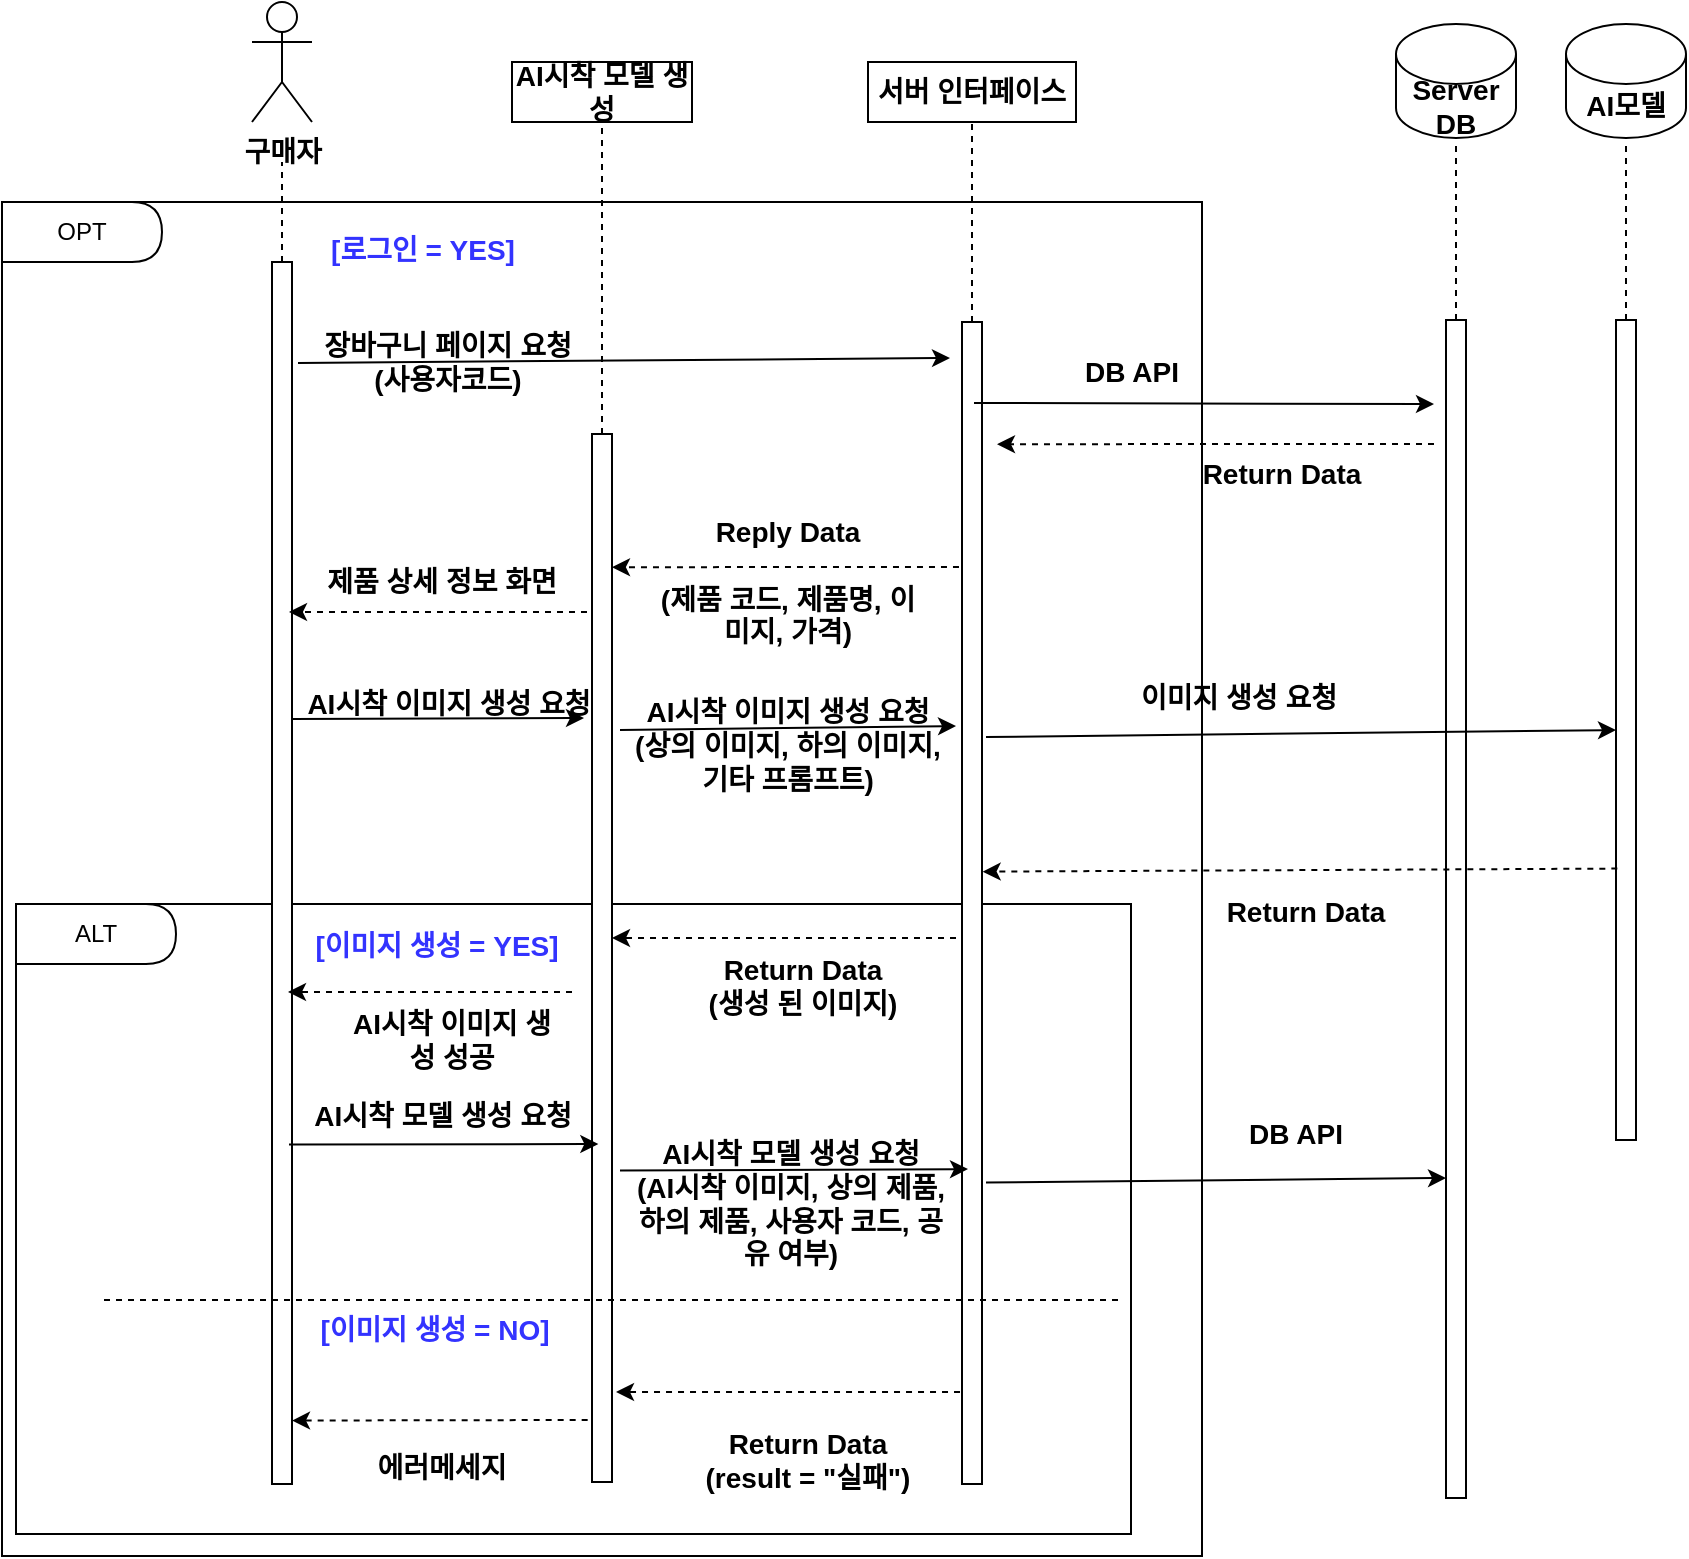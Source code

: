 <mxfile version="24.9.2">
  <diagram name="페이지-1" id="x3CDRDTqpfboEJPPk2nD">
    <mxGraphModel dx="1221" dy="2017" grid="0" gridSize="10" guides="1" tooltips="1" connect="1" arrows="1" fold="1" page="0" pageScale="1" pageWidth="827" pageHeight="1169" background="#ffffff" math="0" shadow="0">
      <root>
        <mxCell id="0" />
        <mxCell id="1" parent="0" />
        <mxCell id="7Y47-iIJUgCRWdnua4mY-2" value="&lt;b&gt;&lt;font style=&quot;font-size: 14px;&quot;&gt;구매자&lt;/font&gt;&lt;/b&gt;" style="shape=umlActor;verticalLabelPosition=bottom;verticalAlign=top;html=1;outlineConnect=0;" parent="1" vertex="1">
          <mxGeometry x="205" y="-1100" width="30" height="60" as="geometry" />
        </mxCell>
        <mxCell id="7Y47-iIJUgCRWdnua4mY-3" value="" style="rounded=0;whiteSpace=wrap;html=1;" parent="1" vertex="1">
          <mxGeometry x="80" y="-1000" width="600" height="677" as="geometry" />
        </mxCell>
        <mxCell id="7Y47-iIJUgCRWdnua4mY-4" value="" style="rounded=0;whiteSpace=wrap;html=1;" parent="1" vertex="1">
          <mxGeometry x="87" y="-649" width="557.5" height="315" as="geometry" />
        </mxCell>
        <mxCell id="7Y47-iIJUgCRWdnua4mY-5" value="" style="rounded=0;whiteSpace=wrap;html=1;" parent="1" vertex="1">
          <mxGeometry x="215" y="-970" width="10" height="611" as="geometry" />
        </mxCell>
        <mxCell id="7Y47-iIJUgCRWdnua4mY-6" value="" style="rounded=0;whiteSpace=wrap;html=1;" parent="1" vertex="1">
          <mxGeometry x="375" y="-884" width="10" height="524" as="geometry" />
        </mxCell>
        <mxCell id="7Y47-iIJUgCRWdnua4mY-7" value="" style="rounded=0;whiteSpace=wrap;html=1;" parent="1" vertex="1">
          <mxGeometry x="560" y="-940" width="10" height="581" as="geometry" />
        </mxCell>
        <mxCell id="7Y47-iIJUgCRWdnua4mY-8" value="&lt;b&gt;&lt;font style=&quot;font-size: 14px;&quot;&gt;AI시착 모델 생성&lt;/font&gt;&lt;/b&gt;" style="rounded=0;whiteSpace=wrap;html=1;" parent="1" vertex="1">
          <mxGeometry x="335" y="-1070" width="90" height="30" as="geometry" />
        </mxCell>
        <mxCell id="7Y47-iIJUgCRWdnua4mY-9" value="" style="endArrow=none;dashed=1;html=1;rounded=0;entryX=0.5;entryY=1;entryDx=0;entryDy=0;exitX=0.5;exitY=0;exitDx=0;exitDy=0;" parent="1" source="7Y47-iIJUgCRWdnua4mY-6" target="7Y47-iIJUgCRWdnua4mY-8" edge="1">
          <mxGeometry width="50" height="50" relative="1" as="geometry">
            <mxPoint x="550" y="-800" as="sourcePoint" />
            <mxPoint x="600" y="-850" as="targetPoint" />
          </mxGeometry>
        </mxCell>
        <mxCell id="7Y47-iIJUgCRWdnua4mY-10" value="" style="endArrow=none;dashed=1;html=1;rounded=0;" parent="1" source="7Y47-iIJUgCRWdnua4mY-5" edge="1">
          <mxGeometry width="50" height="50" relative="1" as="geometry">
            <mxPoint x="550" y="-800" as="sourcePoint" />
            <mxPoint x="220" y="-1020" as="targetPoint" />
          </mxGeometry>
        </mxCell>
        <mxCell id="7Y47-iIJUgCRWdnua4mY-11" value="&lt;b&gt;&lt;font style=&quot;font-size: 14px;&quot;&gt;서버 인터페이스&lt;/font&gt;&lt;/b&gt;" style="rounded=0;whiteSpace=wrap;html=1;" parent="1" vertex="1">
          <mxGeometry x="513" y="-1070" width="104" height="30" as="geometry" />
        </mxCell>
        <mxCell id="7Y47-iIJUgCRWdnua4mY-12" value="" style="endArrow=none;dashed=1;html=1;rounded=0;entryX=0.5;entryY=1;entryDx=0;entryDy=0;exitX=0.5;exitY=0;exitDx=0;exitDy=0;" parent="1" source="7Y47-iIJUgCRWdnua4mY-7" target="7Y47-iIJUgCRWdnua4mY-11" edge="1">
          <mxGeometry width="50" height="50" relative="1" as="geometry">
            <mxPoint x="550" y="-800" as="sourcePoint" />
            <mxPoint x="600" y="-850" as="targetPoint" />
          </mxGeometry>
        </mxCell>
        <mxCell id="7Y47-iIJUgCRWdnua4mY-13" value="" style="endArrow=classic;html=1;rounded=0;exitX=1.2;exitY=0.152;exitDx=0;exitDy=0;exitPerimeter=0;" parent="1" edge="1">
          <mxGeometry width="50" height="50" relative="1" as="geometry">
            <mxPoint x="228" y="-919.52" as="sourcePoint" />
            <mxPoint x="554" y="-922" as="targetPoint" />
          </mxGeometry>
        </mxCell>
        <mxCell id="7Y47-iIJUgCRWdnua4mY-14" value="&lt;b&gt;&lt;font style=&quot;font-size: 14px;&quot;&gt;장바구니 페이지 요청&lt;/font&gt;&lt;/b&gt;&lt;div&gt;&lt;b&gt;&lt;font style=&quot;font-size: 14px;&quot;&gt;(사용자코드)&lt;/font&gt;&lt;/b&gt;&lt;/div&gt;" style="text;html=1;align=center;verticalAlign=middle;whiteSpace=wrap;rounded=0;" parent="1" vertex="1">
          <mxGeometry x="231" y="-935" width="144" height="30" as="geometry" />
        </mxCell>
        <mxCell id="7Y47-iIJUgCRWdnua4mY-27" value="" style="endArrow=classic;html=1;rounded=0;exitX=-0.112;exitY=0.667;exitDx=0;exitDy=0;exitPerimeter=0;entryX=1.039;entryY=0.618;entryDx=0;entryDy=0;entryPerimeter=0;dashed=1;" parent="1" edge="1">
          <mxGeometry width="50" height="50" relative="1" as="geometry">
            <mxPoint x="558.49" y="-817.5" as="sourcePoint" />
            <mxPoint x="385.0" y="-817.41" as="targetPoint" />
          </mxGeometry>
        </mxCell>
        <mxCell id="7Y47-iIJUgCRWdnua4mY-28" value="&lt;b&gt;&lt;font style=&quot;font-size: 14px;&quot;&gt;Reply Data&lt;/font&gt;&lt;/b&gt;&lt;div&gt;&lt;b&gt;&lt;font style=&quot;font-size: 14px;&quot;&gt;&lt;br&gt;&lt;/font&gt;&lt;/b&gt;&lt;/div&gt;&lt;div&gt;&lt;font style=&quot;font-size: 14px;&quot;&gt;&lt;b&gt;(제품 코드, 제품명, 이미지, 가격&lt;/b&gt;&lt;b style=&quot;background-color: initial;&quot;&gt;)&lt;/b&gt;&lt;/font&gt;&lt;/div&gt;" style="text;html=1;align=center;verticalAlign=middle;whiteSpace=wrap;rounded=0;" parent="1" vertex="1">
          <mxGeometry x="408.01" y="-825" width="130" height="30" as="geometry" />
        </mxCell>
        <mxCell id="7Y47-iIJUgCRWdnua4mY-29" value="" style="endArrow=classic;html=1;rounded=0;exitX=-0.112;exitY=0.667;exitDx=0;exitDy=0;exitPerimeter=0;entryX=1.054;entryY=0.966;entryDx=0;entryDy=0;entryPerimeter=0;dashed=1;" parent="1" edge="1">
          <mxGeometry width="50" height="50" relative="1" as="geometry">
            <mxPoint x="372.5" y="-795" as="sourcePoint" />
            <mxPoint x="223.5" y="-795" as="targetPoint" />
          </mxGeometry>
        </mxCell>
        <mxCell id="7Y47-iIJUgCRWdnua4mY-30" value="&lt;b&gt;&lt;font style=&quot;font-size: 14px;&quot;&gt;제품 상세 정보 화면&lt;/font&gt;&lt;/b&gt;" style="text;html=1;align=center;verticalAlign=middle;whiteSpace=wrap;rounded=0;" parent="1" vertex="1">
          <mxGeometry x="235" y="-825" width="130" height="30" as="geometry" />
        </mxCell>
        <mxCell id="7Y47-iIJUgCRWdnua4mY-32" value="OPT&lt;span style=&quot;color: rgba(0, 0, 0, 0); font-family: monospace; font-size: 0px; text-align: start; text-wrap: nowrap;&quot;&gt;%3CmxGraphModel%3E%3Croot%3E%3CmxCell%20id%3D%220%22%2F%3E%3CmxCell%20id%3D%221%22%20parent%3D%220%22%2F%3E%3CmxCell%20id%3D%222%22%20value%3D%22%ED%9A%8C%EC%9B%90%EA%B0%80%EC%9E%85%20%EC%9A%94%EC%B2%AD%26lt%3Bdiv%26gt%3B(ID%2C%20%EB%B9%84%EB%B0%80%EB%B2%88%ED%98%B8%2C%20%EB%8B%89%EB%84%A4%EC%9E%84%2C%20%EC%9D%B4%EB%A6%84%2C%20%EC%84%B1%EB%B3%84%2C%20%EC%9D%B4%EB%A9%94%EC%9D%BC)%26lt%3B%2Fdiv%26gt%3B%22%20style%3D%22text%3Bhtml%3D1%3Balign%3Dcenter%3BverticalAlign%3Dmiddle%3BwhiteSpace%3Dwrap%3Brounded%3D0%3B%22%20vertex%3D%221%22%20parent%3D%221%22%3E%3CmxGeometry%20x%3D%22235%22%20y%3D%22-820%22%20width%3D%22125%22%20height%3D%2230%22%20as%3D%22geometry%22%2F%3E%3C%2FmxCell%3E%3C%2Froot%3E%3C%2FmxGraphModel%3E&lt;/span&gt;" style="shape=delay;whiteSpace=wrap;html=1;" parent="1" vertex="1">
          <mxGeometry x="80" y="-1000" width="80" height="30" as="geometry" />
        </mxCell>
        <mxCell id="7Y47-iIJUgCRWdnua4mY-33" value="ALT" style="shape=delay;whiteSpace=wrap;html=1;" parent="1" vertex="1">
          <mxGeometry x="87" y="-649" width="80" height="30" as="geometry" />
        </mxCell>
        <mxCell id="aqkRpfTvIbTsVpuNfiw0-12" value="&lt;b style=&quot;&quot;&gt;&lt;font style=&quot;font-size: 14px;&quot;&gt;[이미지 생성 = YES]&lt;/font&gt;&lt;/b&gt;" style="text;html=1;align=center;verticalAlign=middle;whiteSpace=wrap;rounded=0;fontColor=#3333FF;" parent="1" vertex="1">
          <mxGeometry x="225" y="-643" width="145" height="30" as="geometry" />
        </mxCell>
        <mxCell id="aqkRpfTvIbTsVpuNfiw0-24" value="" style="endArrow=none;dashed=1;html=1;rounded=0;" parent="1" edge="1">
          <mxGeometry width="50" height="50" relative="1" as="geometry">
            <mxPoint x="638" y="-451" as="sourcePoint" />
            <mxPoint x="128" y="-451" as="targetPoint" />
          </mxGeometry>
        </mxCell>
        <mxCell id="aqkRpfTvIbTsVpuNfiw0-33" value="" style="rounded=0;whiteSpace=wrap;html=1;" parent="1" vertex="1">
          <mxGeometry x="802" y="-941" width="10" height="589" as="geometry" />
        </mxCell>
        <mxCell id="aqkRpfTvIbTsVpuNfiw0-35" value="" style="endArrow=none;dashed=1;html=1;rounded=0;entryX=0.5;entryY=1;entryDx=0;entryDy=0;exitX=0.5;exitY=0;exitDx=0;exitDy=0;" parent="1" source="aqkRpfTvIbTsVpuNfiw0-33" edge="1">
          <mxGeometry width="50" height="50" relative="1" as="geometry">
            <mxPoint x="792" y="-791" as="sourcePoint" />
            <mxPoint x="807" y="-1031" as="targetPoint" />
          </mxGeometry>
        </mxCell>
        <mxCell id="aqkRpfTvIbTsVpuNfiw0-36" value="&lt;b&gt;&lt;font style=&quot;font-size: 14px;&quot;&gt;Server DB&lt;/font&gt;&lt;/b&gt;" style="shape=cylinder3;whiteSpace=wrap;html=1;boundedLbl=1;backgroundOutline=1;size=15;" parent="1" vertex="1">
          <mxGeometry x="777" y="-1089" width="60" height="57" as="geometry" />
        </mxCell>
        <mxCell id="aqkRpfTvIbTsVpuNfiw0-40" value="" style="endArrow=classic;html=1;rounded=0;" parent="1" edge="1">
          <mxGeometry width="50" height="50" relative="1" as="geometry">
            <mxPoint x="566" y="-899.5" as="sourcePoint" />
            <mxPoint x="796" y="-899" as="targetPoint" />
          </mxGeometry>
        </mxCell>
        <mxCell id="aqkRpfTvIbTsVpuNfiw0-41" value="&lt;b&gt;&lt;font style=&quot;font-size: 14px;&quot;&gt;DB API&lt;/font&gt;&lt;/b&gt;" style="text;html=1;align=center;verticalAlign=middle;whiteSpace=wrap;rounded=0;" parent="1" vertex="1">
          <mxGeometry x="570" y="-930" width="150" height="30" as="geometry" />
        </mxCell>
        <mxCell id="aqkRpfTvIbTsVpuNfiw0-42" value="&lt;b&gt;&lt;font style=&quot;font-size: 14px;&quot;&gt;Return Data&lt;/font&gt;&lt;/b&gt;" style="text;html=1;align=center;verticalAlign=middle;whiteSpace=wrap;rounded=0;" parent="1" vertex="1">
          <mxGeometry x="675" y="-879" width="90" height="30" as="geometry" />
        </mxCell>
        <mxCell id="aqkRpfTvIbTsVpuNfiw0-43" value="" style="endArrow=classic;html=1;rounded=0;entryX=1.039;entryY=0.618;entryDx=0;entryDy=0;entryPerimeter=0;dashed=1;" parent="1" edge="1">
          <mxGeometry width="50" height="50" relative="1" as="geometry">
            <mxPoint x="796" y="-879" as="sourcePoint" />
            <mxPoint x="577.51" y="-878.91" as="targetPoint" />
          </mxGeometry>
        </mxCell>
        <mxCell id="aqkRpfTvIbTsVpuNfiw0-48" value="&lt;b style=&quot;&quot;&gt;&lt;font style=&quot;font-size: 14px;&quot;&gt;[로그인 = YES]&lt;/font&gt;&lt;/b&gt;" style="text;html=1;align=center;verticalAlign=middle;whiteSpace=wrap;rounded=0;fontColor=#3333FF;" parent="1" vertex="1">
          <mxGeometry x="218" y="-991" width="145" height="30" as="geometry" />
        </mxCell>
        <mxCell id="aqkRpfTvIbTsVpuNfiw0-50" value="" style="endArrow=classic;html=1;rounded=0;exitX=1.2;exitY=0.152;exitDx=0;exitDy=0;exitPerimeter=0;" parent="1" edge="1">
          <mxGeometry width="50" height="50" relative="1" as="geometry">
            <mxPoint x="225" y="-741.52" as="sourcePoint" />
            <mxPoint x="371" y="-742" as="targetPoint" />
          </mxGeometry>
        </mxCell>
        <mxCell id="aqkRpfTvIbTsVpuNfiw0-51" value="&lt;b&gt;&lt;font style=&quot;font-size: 14px;&quot;&gt;AI시착 이미지 &lt;/font&gt;&lt;font style=&quot;font-size: 14px;&quot;&gt;생성 요청&lt;/font&gt;&lt;/b&gt;" style="text;html=1;align=center;verticalAlign=middle;whiteSpace=wrap;rounded=0;" parent="1" vertex="1">
          <mxGeometry x="223.5" y="-764" width="159" height="30" as="geometry" />
        </mxCell>
        <mxCell id="aqkRpfTvIbTsVpuNfiw0-54" value="&lt;b&gt;&lt;font style=&quot;font-size: 14px;&quot;&gt;AI시착 이미지 생성 요청&lt;/font&gt;&lt;/b&gt;&lt;div&gt;&lt;div&gt;&lt;b&gt;&lt;font style=&quot;font-size: 14px;&quot;&gt;(상의 이미지, 하의 이미지,&lt;/font&gt;&lt;/b&gt;&lt;b style=&quot;background-color: initial;&quot;&gt;&lt;font style=&quot;font-size: 14px;&quot;&gt;기타 프롬프트)&lt;/font&gt;&lt;/b&gt;&lt;/div&gt;&lt;/div&gt;" style="text;html=1;align=center;verticalAlign=middle;whiteSpace=wrap;rounded=0;" parent="1" vertex="1">
          <mxGeometry x="395.01" y="-743" width="155.99" height="30" as="geometry" />
        </mxCell>
        <mxCell id="aqkRpfTvIbTsVpuNfiw0-55" value="" style="endArrow=classic;html=1;rounded=0;" parent="1" edge="1">
          <mxGeometry width="50" height="50" relative="1" as="geometry">
            <mxPoint x="389" y="-736" as="sourcePoint" />
            <mxPoint x="557.01" y="-738" as="targetPoint" />
          </mxGeometry>
        </mxCell>
        <mxCell id="aqkRpfTvIbTsVpuNfiw0-56" value="" style="rounded=0;whiteSpace=wrap;html=1;" parent="1" vertex="1">
          <mxGeometry x="887" y="-941" width="10" height="410" as="geometry" />
        </mxCell>
        <mxCell id="aqkRpfTvIbTsVpuNfiw0-57" value="" style="endArrow=none;dashed=1;html=1;rounded=0;entryX=0.5;entryY=1;entryDx=0;entryDy=0;exitX=0.5;exitY=0;exitDx=0;exitDy=0;" parent="1" source="aqkRpfTvIbTsVpuNfiw0-56" edge="1">
          <mxGeometry width="50" height="50" relative="1" as="geometry">
            <mxPoint x="877" y="-791" as="sourcePoint" />
            <mxPoint x="892" y="-1031" as="targetPoint" />
          </mxGeometry>
        </mxCell>
        <mxCell id="aqkRpfTvIbTsVpuNfiw0-58" value="&lt;b&gt;&lt;font style=&quot;font-size: 14px;&quot;&gt;AI모델&lt;/font&gt;&lt;/b&gt;" style="shape=cylinder3;whiteSpace=wrap;html=1;boundedLbl=1;backgroundOutline=1;size=15;" parent="1" vertex="1">
          <mxGeometry x="862" y="-1089" width="60" height="57" as="geometry" />
        </mxCell>
        <mxCell id="aqkRpfTvIbTsVpuNfiw0-59" value="&lt;span style=&quot;font-size: 14px;&quot;&gt;&lt;b&gt;이미지 생성 요청&lt;/b&gt;&lt;/span&gt;" style="text;html=1;align=center;verticalAlign=middle;whiteSpace=wrap;rounded=0;" parent="1" vertex="1">
          <mxGeometry x="617" y="-767" width="163" height="30" as="geometry" />
        </mxCell>
        <mxCell id="aqkRpfTvIbTsVpuNfiw0-60" value="" style="endArrow=classic;html=1;rounded=0;exitX=1.2;exitY=0.152;exitDx=0;exitDy=0;exitPerimeter=0;entryX=0;entryY=0.5;entryDx=0;entryDy=0;" parent="1" target="aqkRpfTvIbTsVpuNfiw0-56" edge="1">
          <mxGeometry width="50" height="50" relative="1" as="geometry">
            <mxPoint x="572" y="-732.5" as="sourcePoint" />
            <mxPoint x="739" y="-732.48" as="targetPoint" />
          </mxGeometry>
        </mxCell>
        <mxCell id="aqkRpfTvIbTsVpuNfiw0-63" value="" style="endArrow=classic;html=1;rounded=0;dashed=1;entryX=1.033;entryY=0.473;entryDx=0;entryDy=0;entryPerimeter=0;exitX=0.067;exitY=0.669;exitDx=0;exitDy=0;exitPerimeter=0;" parent="1" target="7Y47-iIJUgCRWdnua4mY-7" edge="1" source="aqkRpfTvIbTsVpuNfiw0-56">
          <mxGeometry width="50" height="50" relative="1" as="geometry">
            <mxPoint x="877" y="-664" as="sourcePoint" />
            <mxPoint x="708" y="-666" as="targetPoint" />
          </mxGeometry>
        </mxCell>
        <mxCell id="aqkRpfTvIbTsVpuNfiw0-64" value="&lt;b&gt;&lt;font style=&quot;font-size: 14px;&quot;&gt;Return Data&lt;/font&gt;&lt;/b&gt;&lt;div&gt;&lt;br&gt;&lt;/div&gt;" style="text;html=1;align=center;verticalAlign=middle;whiteSpace=wrap;rounded=0;" parent="1" vertex="1">
          <mxGeometry x="687" y="-653" width="90" height="30" as="geometry" />
        </mxCell>
        <mxCell id="aqkRpfTvIbTsVpuNfiw0-67" value="&lt;b&gt;&lt;font style=&quot;font-size: 14px;&quot;&gt;Return Data&lt;/font&gt;&lt;/b&gt;&lt;div&gt;&lt;b&gt;&lt;font style=&quot;font-size: 14px;&quot;&gt;(생성 된 이미지)&lt;/font&gt;&lt;/b&gt;&lt;/div&gt;" style="text;html=1;align=center;verticalAlign=middle;whiteSpace=wrap;rounded=0;" parent="1" vertex="1">
          <mxGeometry x="428.01" y="-623" width="104.99" height="30" as="geometry" />
        </mxCell>
        <mxCell id="aqkRpfTvIbTsVpuNfiw0-68" value="" style="endArrow=classic;html=1;rounded=0;dashed=1;entryX=0.857;entryY=0.531;entryDx=0;entryDy=0;entryPerimeter=0;" parent="1" edge="1">
          <mxGeometry width="50" height="50" relative="1" as="geometry">
            <mxPoint x="557" y="-632" as="sourcePoint" />
            <mxPoint x="385" y="-632" as="targetPoint" />
          </mxGeometry>
        </mxCell>
        <mxCell id="aqkRpfTvIbTsVpuNfiw0-69" value="&lt;b&gt;&lt;font style=&quot;font-size: 14px;&quot;&gt;AI시착 이미지 생성 성공&lt;/font&gt;&lt;/b&gt;" style="text;html=1;align=center;verticalAlign=middle;whiteSpace=wrap;rounded=0;" parent="1" vertex="1">
          <mxGeometry x="249" y="-596" width="112" height="30" as="geometry" />
        </mxCell>
        <mxCell id="aqkRpfTvIbTsVpuNfiw0-70" value="" style="endArrow=classic;html=1;rounded=0;dashed=1;entryX=0.857;entryY=0.531;entryDx=0;entryDy=0;entryPerimeter=0;" parent="1" edge="1">
          <mxGeometry width="50" height="50" relative="1" as="geometry">
            <mxPoint x="365" y="-605" as="sourcePoint" />
            <mxPoint x="223" y="-605" as="targetPoint" />
          </mxGeometry>
        </mxCell>
        <mxCell id="aqkRpfTvIbTsVpuNfiw0-73" value="&lt;b&gt;&lt;font style=&quot;font-size: 14px;&quot;&gt;Return Data&lt;/font&gt;&lt;/b&gt;&lt;div&gt;&lt;b&gt;&lt;font style=&quot;font-size: 14px;&quot;&gt;(result = &quot;실패&quot;)&lt;/font&gt;&lt;/b&gt;&lt;/div&gt;" style="text;html=1;align=center;verticalAlign=middle;whiteSpace=wrap;rounded=0;" parent="1" vertex="1">
          <mxGeometry x="421" y="-386" width="123.99" height="30" as="geometry" />
        </mxCell>
        <mxCell id="aqkRpfTvIbTsVpuNfiw0-74" value="" style="endArrow=classic;html=1;rounded=0;dashed=1;entryX=0.857;entryY=0.531;entryDx=0;entryDy=0;entryPerimeter=0;" parent="1" edge="1">
          <mxGeometry width="50" height="50" relative="1" as="geometry">
            <mxPoint x="559.01" y="-405" as="sourcePoint" />
            <mxPoint x="387.01" y="-405" as="targetPoint" />
          </mxGeometry>
        </mxCell>
        <mxCell id="aqkRpfTvIbTsVpuNfiw0-76" value="" style="endArrow=classic;html=1;rounded=0;dashed=1;entryX=0.857;entryY=0.531;entryDx=0;entryDy=0;entryPerimeter=0;exitX=-0.067;exitY=0.864;exitDx=0;exitDy=0;exitPerimeter=0;" parent="1" edge="1">
          <mxGeometry width="50" height="50" relative="1" as="geometry">
            <mxPoint x="372.83" y="-391.004" as="sourcePoint" />
            <mxPoint x="225" y="-390.74" as="targetPoint" />
          </mxGeometry>
        </mxCell>
        <mxCell id="aqkRpfTvIbTsVpuNfiw0-77" value="&lt;b style=&quot;&quot;&gt;&lt;font style=&quot;font-size: 14px;&quot;&gt;[이미지 생성 = NO]&lt;/font&gt;&lt;/b&gt;" style="text;html=1;align=center;verticalAlign=middle;whiteSpace=wrap;rounded=0;fontColor=#3333FF;" parent="1" vertex="1">
          <mxGeometry x="223.5" y="-451" width="145" height="30" as="geometry" />
        </mxCell>
        <mxCell id="Ja0aCd1fvxrVlTOaTn1Q-4" value="&lt;span style=&quot;font-size: 14px;&quot;&gt;&lt;b&gt;에러메세지&lt;/b&gt;&lt;/span&gt;" style="text;html=1;align=center;verticalAlign=middle;whiteSpace=wrap;rounded=0;" vertex="1" parent="1">
          <mxGeometry x="238.01" y="-382" width="123.99" height="30" as="geometry" />
        </mxCell>
        <mxCell id="Ja0aCd1fvxrVlTOaTn1Q-6" value="" style="endArrow=classic;html=1;rounded=0;exitX=1;exitY=0.69;exitDx=0;exitDy=0;exitPerimeter=0;entryX=0.467;entryY=0.64;entryDx=0;entryDy=0;entryPerimeter=0;" edge="1" parent="1">
          <mxGeometry width="50" height="50" relative="1" as="geometry">
            <mxPoint x="223.5" y="-528.77" as="sourcePoint" />
            <mxPoint x="378.17" y="-529.0" as="targetPoint" />
          </mxGeometry>
        </mxCell>
        <mxCell id="Ja0aCd1fvxrVlTOaTn1Q-7" value="&lt;b&gt;&lt;font style=&quot;font-size: 14px;&quot;&gt;AI시착 모델&amp;nbsp;&lt;/font&gt;&lt;font style=&quot;font-size: 14px;&quot;&gt;생성 요청&lt;/font&gt;&lt;/b&gt;" style="text;html=1;align=center;verticalAlign=middle;whiteSpace=wrap;rounded=0;" vertex="1" parent="1">
          <mxGeometry x="220.5" y="-558" width="159" height="30" as="geometry" />
        </mxCell>
        <mxCell id="Ja0aCd1fvxrVlTOaTn1Q-8" value="&lt;b&gt;&lt;font style=&quot;font-size: 14px;&quot;&gt;AI시착 모델&amp;nbsp;&lt;/font&gt;&lt;font style=&quot;font-size: 14px;&quot;&gt;생성 요청&lt;/font&gt;&lt;/b&gt;&lt;div&gt;&lt;span style=&quot;font-size: 14px;&quot;&gt;&lt;b&gt;(AI시착 이미지, 상의 제품, 하의 제품, 사용자 코드, 공유 여부)&lt;/b&gt;&lt;/span&gt;&lt;/div&gt;" style="text;html=1;align=center;verticalAlign=middle;whiteSpace=wrap;rounded=0;" vertex="1" parent="1">
          <mxGeometry x="395.01" y="-514" width="159" height="30" as="geometry" />
        </mxCell>
        <mxCell id="Ja0aCd1fvxrVlTOaTn1Q-10" value="" style="endArrow=classic;html=1;rounded=0;exitX=1;exitY=0.69;exitDx=0;exitDy=0;exitPerimeter=0;entryX=0.3;entryY=0.729;entryDx=0;entryDy=0;entryPerimeter=0;" edge="1" parent="1" target="7Y47-iIJUgCRWdnua4mY-7">
          <mxGeometry width="50" height="50" relative="1" as="geometry">
            <mxPoint x="389" y="-515.77" as="sourcePoint" />
            <mxPoint x="543.67" y="-516.0" as="targetPoint" />
          </mxGeometry>
        </mxCell>
        <mxCell id="Ja0aCd1fvxrVlTOaTn1Q-11" value="" style="endArrow=classic;html=1;rounded=0;exitX=1;exitY=0.69;exitDx=0;exitDy=0;exitPerimeter=0;" edge="1" parent="1">
          <mxGeometry width="50" height="50" relative="1" as="geometry">
            <mxPoint x="572" y="-509.77" as="sourcePoint" />
            <mxPoint x="802" y="-512" as="targetPoint" />
          </mxGeometry>
        </mxCell>
        <mxCell id="Ja0aCd1fvxrVlTOaTn1Q-12" value="&lt;b&gt;&lt;font style=&quot;font-size: 14px;&quot;&gt;DB API&lt;/font&gt;&lt;/b&gt;" style="text;html=1;align=center;verticalAlign=middle;whiteSpace=wrap;rounded=0;" vertex="1" parent="1">
          <mxGeometry x="652" y="-549" width="150" height="30" as="geometry" />
        </mxCell>
      </root>
    </mxGraphModel>
  </diagram>
</mxfile>
